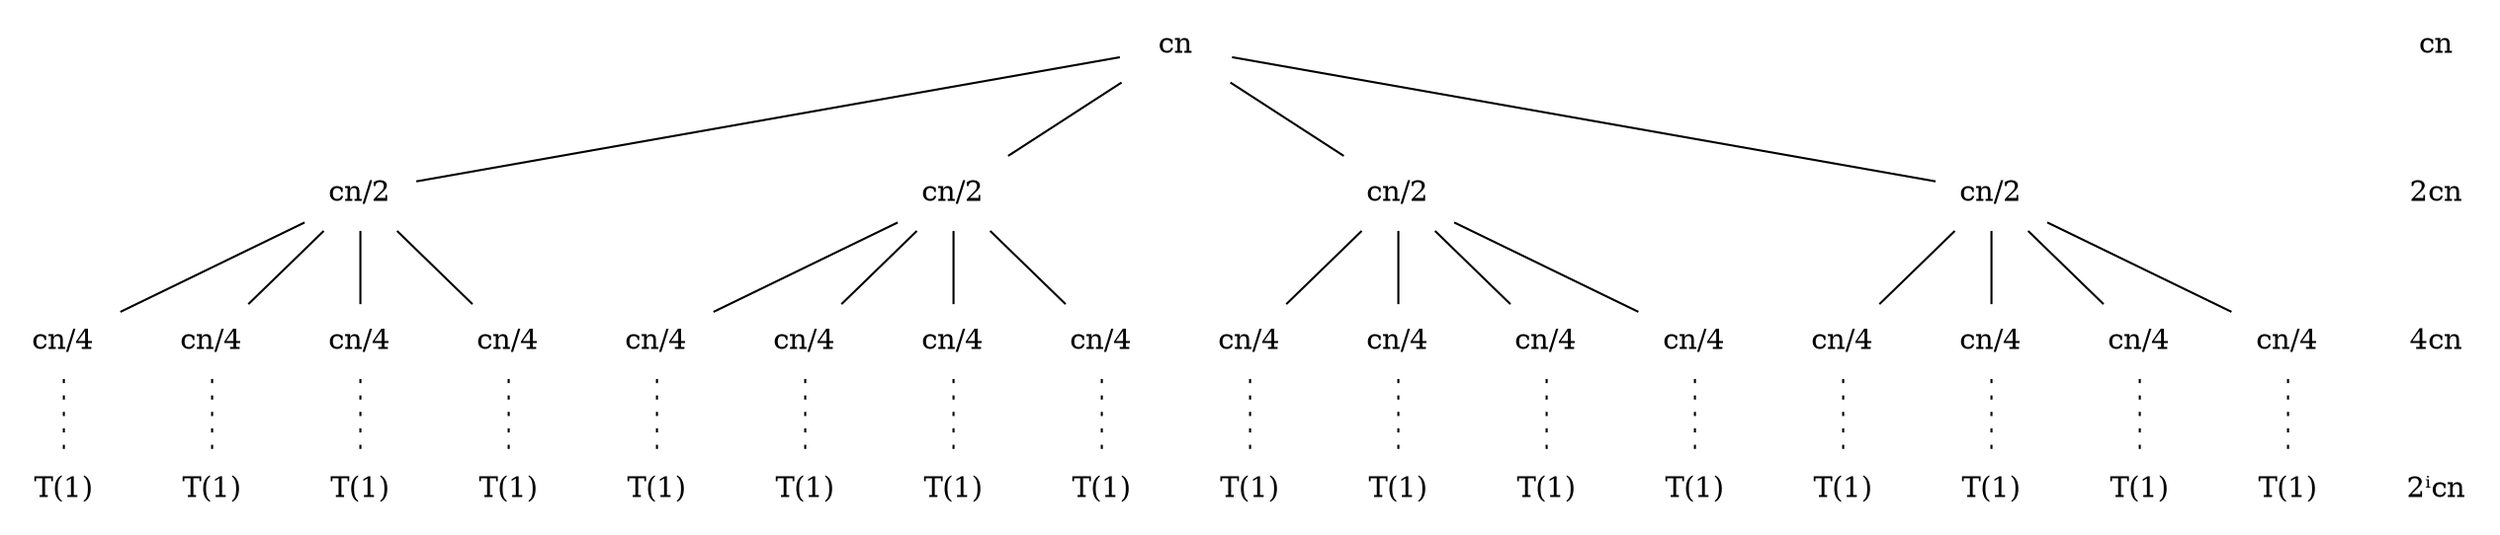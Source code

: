digraph tree {
  node[shape=none, margin=0.0001];
  edge[dir=none];

  { rank=same;
    a1[label="cn"];
    as[label="cn"]
  }

  { rank=same;
    b1[label="cn/2"];
    b2[label="cn/2"];
    b3[label="cn/2"];
    b4[label="cn/2"];
    bs[label="2cn"]
  }

  { rank=same;
    c1[label="cn/4"];
    c2[label="cn/4"];
    c3[label="cn/4"];
    c4[label="cn/4"];
    c5[label="cn/4"];
    c6[label="cn/4"];
    c7[label="cn/4"];
    c8[label="cn/4"];
    c9[label="cn/4"];
    c10[label="cn/4"];
    c11[label="cn/4"];
    c12[label="cn/4"];
    c13[label="cn/4"];
    c14[label="cn/4"];
    c15[label="cn/4"];
    c16[label="cn/4"];
    cs[label="4cn"]
  }

  { rank=same;
    z1[label="T(1)"];
    z2[label="T(1)"];
    z3[label="T(1)"];
    z4[label="T(1)"];
    z5[label="T(1)"];
    z6[label="T(1)"];
    z7[label="T(1)"];
    z8[label="T(1)"];
    z9[label="T(1)"];
    z10[label="T(1)"];
    z11[label="T(1)"];
    z12[label="T(1)"];
    z13[label="T(1)"];
    z14[label="T(1)"];
    z15[label="T(1)"];
    z16[label="T(1)"];
    zs[label="2ⁱcn"]
  }

  a1 -> b1; a1 -> b2; a1 -> b3; a1 -> b4;

  b1 -> c1;  b1 -> c2;  b1 -> c3;  b1 -> c4;
  b2 -> c5;  b2 -> c6;  b2 -> c7;  b2 -> c8;
  b3 -> c9;  b3 -> c10; b3 -> c11; b3 -> c12;
  b4 -> c13; b4 -> c14; b4 -> c15; b4 -> c16;

  { edge[style=dotted];
    c1 -> z1;   c2 -> z2;   c3 -> z3;   c4 -> z4;
    c5 -> z5;   c6 -> z6;   c7 -> z7;   c8 -> z8;
    c9 -> z9;   c10 -> z10; c11 -> z11; c12 -> z12;
    c13 -> z13; c14 -> z14; c15 -> z15; c16 -> z16;
  }

  { edge[style=invis];
    as -> bs -> cs -> zs;
  }
}
